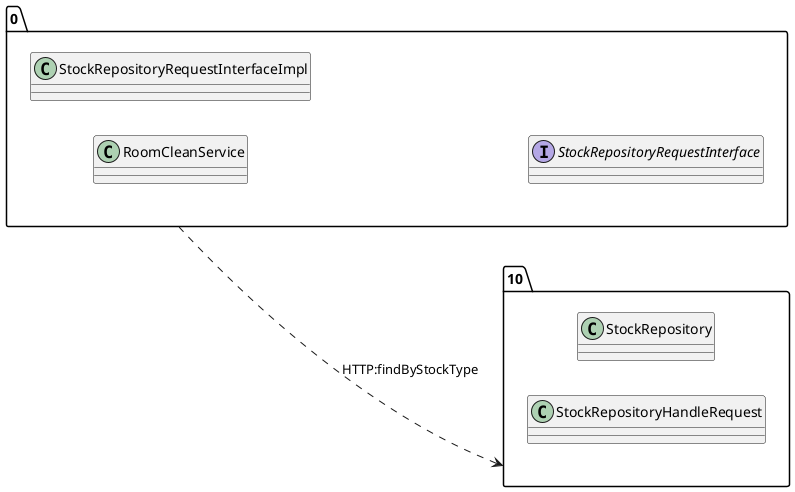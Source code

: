 @startuml 
allow_mixing
left to right direction
package "0"{
class RoomCleanService
class StockRepositoryRequestInterfaceImpl
interface StockRepositoryRequestInterface

}
package "10"{
class StockRepository
class StockRepositoryHandleRequest

}
"0" ..> "10":HTTP:findByStockType
@enduml